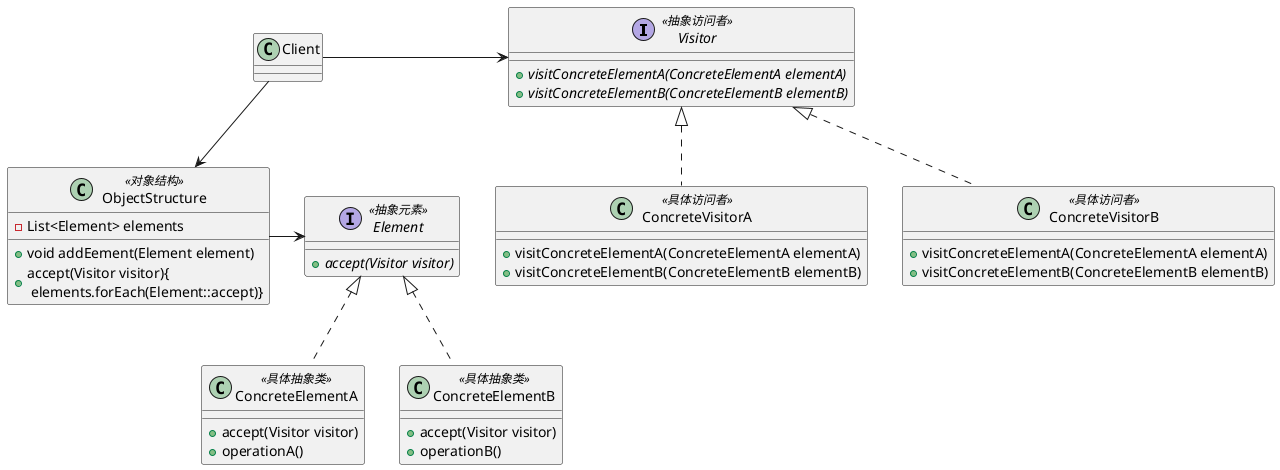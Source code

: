 @startuml
interface Visitor<<抽象访问者>>{
+{abstract} visitConcreteElementA(ConcreteElementA elementA)
+{abstract} visitConcreteElementB(ConcreteElementB elementB)
}

class ConcreteVisitorA<<具体访问者>>{
+ visitConcreteElementA(ConcreteElementA elementA)
+ visitConcreteElementB(ConcreteElementB elementB)
}
class ConcreteVisitorB<<具体访问者>>{
+visitConcreteElementA(ConcreteElementA elementA)
+visitConcreteElementB(ConcreteElementB elementB)
}
interface Element<<抽象元素>>{
+{abstract} accept(Visitor visitor)
}
class ConcreteElementA<<具体抽象类>>{
+accept(Visitor visitor)
+operationA()
}
class ConcreteElementB<<具体抽象类>>{
+accept(Visitor visitor)
+operationB()
}
class ObjectStructure<<对象结构>>{
-List<Element> elements
+void addEement(Element element)
+accept(Visitor visitor){\n elements.forEach(Element::accept)}

}

ConcreteVisitorA .up.|>Visitor
ConcreteVisitorB .up.|>Visitor
ConcreteElementA .up.|>Element
ConcreteElementB .up.|>Element
ObjectStructure -right->Element
Client -down->ObjectStructure
Client -right->Visitor


@enduml